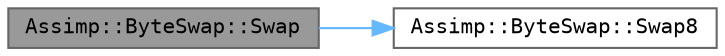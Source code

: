 digraph "Assimp::ByteSwap::Swap"
{
 // LATEX_PDF_SIZE
  bgcolor="transparent";
  edge [fontname=Terminal,fontsize=10,labelfontname=Helvetica,labelfontsize=10];
  node [fontname=Terminal,fontsize=10,shape=box,height=0.2,width=0.4];
  rankdir="LR";
  Node1 [label="Assimp::ByteSwap::Swap",height=0.2,width=0.4,color="gray40", fillcolor="grey60", style="filled", fontcolor="black",tooltip=" "];
  Node1 -> Node2 [color="steelblue1",style="solid"];
  Node2 [label="Assimp::ByteSwap::Swap8",height=0.2,width=0.4,color="grey40", fillcolor="white", style="filled",URL="$class_assimp_1_1_byte_swap.html#a2bc7200bc6ead695450266621ee114e3",tooltip=" "];
}
